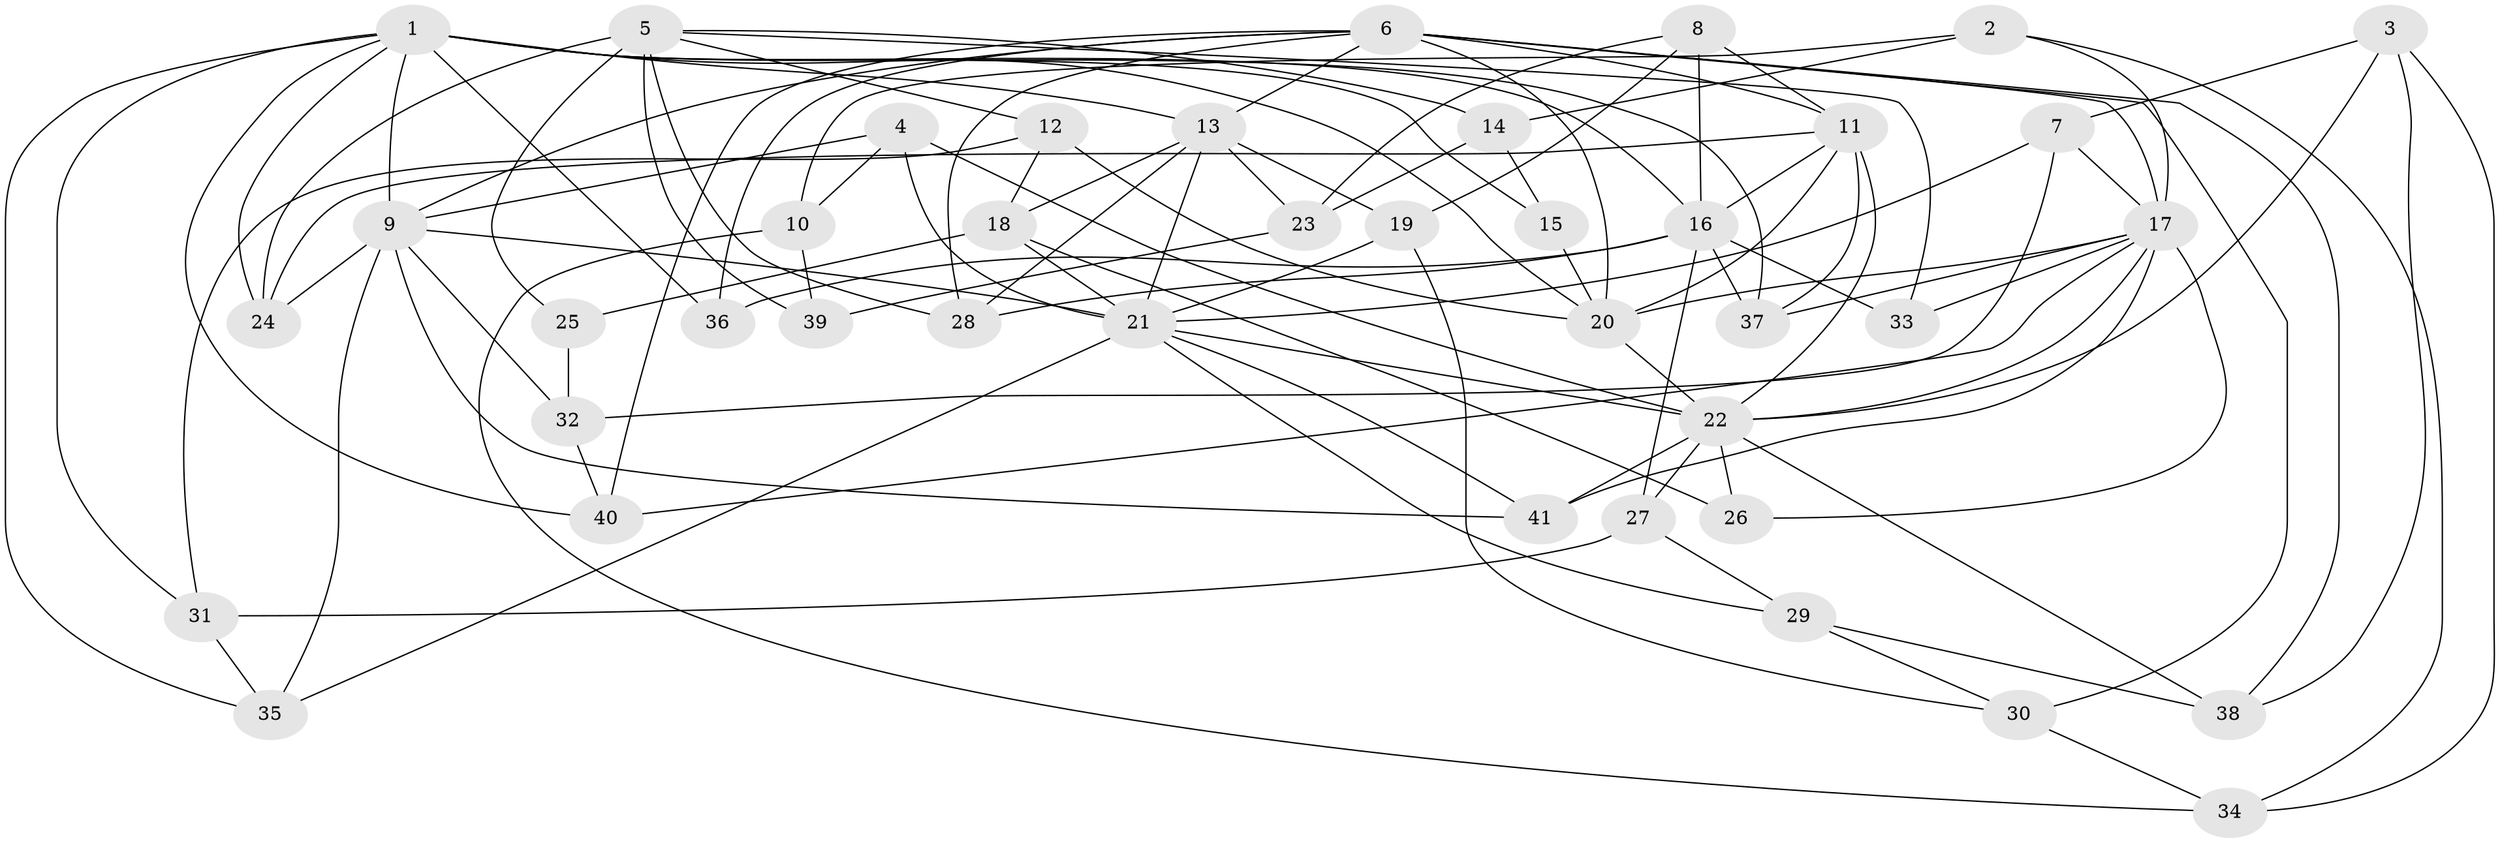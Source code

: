 // original degree distribution, {4: 1.0}
// Generated by graph-tools (version 1.1) at 2025/38/03/09/25 02:38:00]
// undirected, 41 vertices, 105 edges
graph export_dot {
graph [start="1"]
  node [color=gray90,style=filled];
  1;
  2;
  3;
  4;
  5;
  6;
  7;
  8;
  9;
  10;
  11;
  12;
  13;
  14;
  15;
  16;
  17;
  18;
  19;
  20;
  21;
  22;
  23;
  24;
  25;
  26;
  27;
  28;
  29;
  30;
  31;
  32;
  33;
  34;
  35;
  36;
  37;
  38;
  39;
  40;
  41;
  1 -- 9 [weight=1.0];
  1 -- 13 [weight=1.0];
  1 -- 15 [weight=1.0];
  1 -- 16 [weight=1.0];
  1 -- 20 [weight=1.0];
  1 -- 24 [weight=1.0];
  1 -- 31 [weight=1.0];
  1 -- 35 [weight=1.0];
  1 -- 36 [weight=2.0];
  1 -- 37 [weight=1.0];
  1 -- 40 [weight=1.0];
  2 -- 10 [weight=1.0];
  2 -- 14 [weight=1.0];
  2 -- 17 [weight=1.0];
  2 -- 34 [weight=1.0];
  3 -- 7 [weight=1.0];
  3 -- 22 [weight=1.0];
  3 -- 34 [weight=1.0];
  3 -- 38 [weight=1.0];
  4 -- 9 [weight=1.0];
  4 -- 10 [weight=1.0];
  4 -- 21 [weight=1.0];
  4 -- 22 [weight=1.0];
  5 -- 12 [weight=1.0];
  5 -- 14 [weight=1.0];
  5 -- 24 [weight=1.0];
  5 -- 25 [weight=2.0];
  5 -- 28 [weight=1.0];
  5 -- 33 [weight=2.0];
  5 -- 39 [weight=2.0];
  6 -- 9 [weight=1.0];
  6 -- 11 [weight=1.0];
  6 -- 13 [weight=2.0];
  6 -- 17 [weight=1.0];
  6 -- 20 [weight=2.0];
  6 -- 28 [weight=1.0];
  6 -- 30 [weight=1.0];
  6 -- 36 [weight=1.0];
  6 -- 38 [weight=1.0];
  6 -- 40 [weight=1.0];
  7 -- 17 [weight=1.0];
  7 -- 21 [weight=1.0];
  7 -- 32 [weight=1.0];
  8 -- 11 [weight=1.0];
  8 -- 16 [weight=1.0];
  8 -- 19 [weight=1.0];
  8 -- 23 [weight=1.0];
  9 -- 21 [weight=1.0];
  9 -- 24 [weight=1.0];
  9 -- 32 [weight=1.0];
  9 -- 35 [weight=1.0];
  9 -- 41 [weight=1.0];
  10 -- 34 [weight=1.0];
  10 -- 39 [weight=1.0];
  11 -- 16 [weight=1.0];
  11 -- 20 [weight=4.0];
  11 -- 22 [weight=1.0];
  11 -- 24 [weight=1.0];
  11 -- 37 [weight=1.0];
  12 -- 18 [weight=1.0];
  12 -- 20 [weight=1.0];
  12 -- 31 [weight=1.0];
  13 -- 18 [weight=1.0];
  13 -- 19 [weight=1.0];
  13 -- 21 [weight=1.0];
  13 -- 23 [weight=1.0];
  13 -- 28 [weight=1.0];
  14 -- 15 [weight=1.0];
  14 -- 23 [weight=1.0];
  15 -- 20 [weight=2.0];
  16 -- 27 [weight=1.0];
  16 -- 28 [weight=1.0];
  16 -- 33 [weight=1.0];
  16 -- 36 [weight=1.0];
  16 -- 37 [weight=1.0];
  17 -- 20 [weight=1.0];
  17 -- 22 [weight=1.0];
  17 -- 26 [weight=1.0];
  17 -- 33 [weight=1.0];
  17 -- 37 [weight=1.0];
  17 -- 40 [weight=1.0];
  17 -- 41 [weight=1.0];
  18 -- 21 [weight=3.0];
  18 -- 25 [weight=1.0];
  18 -- 26 [weight=2.0];
  19 -- 21 [weight=1.0];
  19 -- 30 [weight=1.0];
  20 -- 22 [weight=1.0];
  21 -- 22 [weight=1.0];
  21 -- 29 [weight=1.0];
  21 -- 35 [weight=1.0];
  21 -- 41 [weight=1.0];
  22 -- 26 [weight=1.0];
  22 -- 27 [weight=1.0];
  22 -- 38 [weight=1.0];
  22 -- 41 [weight=1.0];
  23 -- 39 [weight=1.0];
  25 -- 32 [weight=1.0];
  27 -- 29 [weight=1.0];
  27 -- 31 [weight=1.0];
  29 -- 30 [weight=1.0];
  29 -- 38 [weight=1.0];
  30 -- 34 [weight=1.0];
  31 -- 35 [weight=1.0];
  32 -- 40 [weight=1.0];
}
